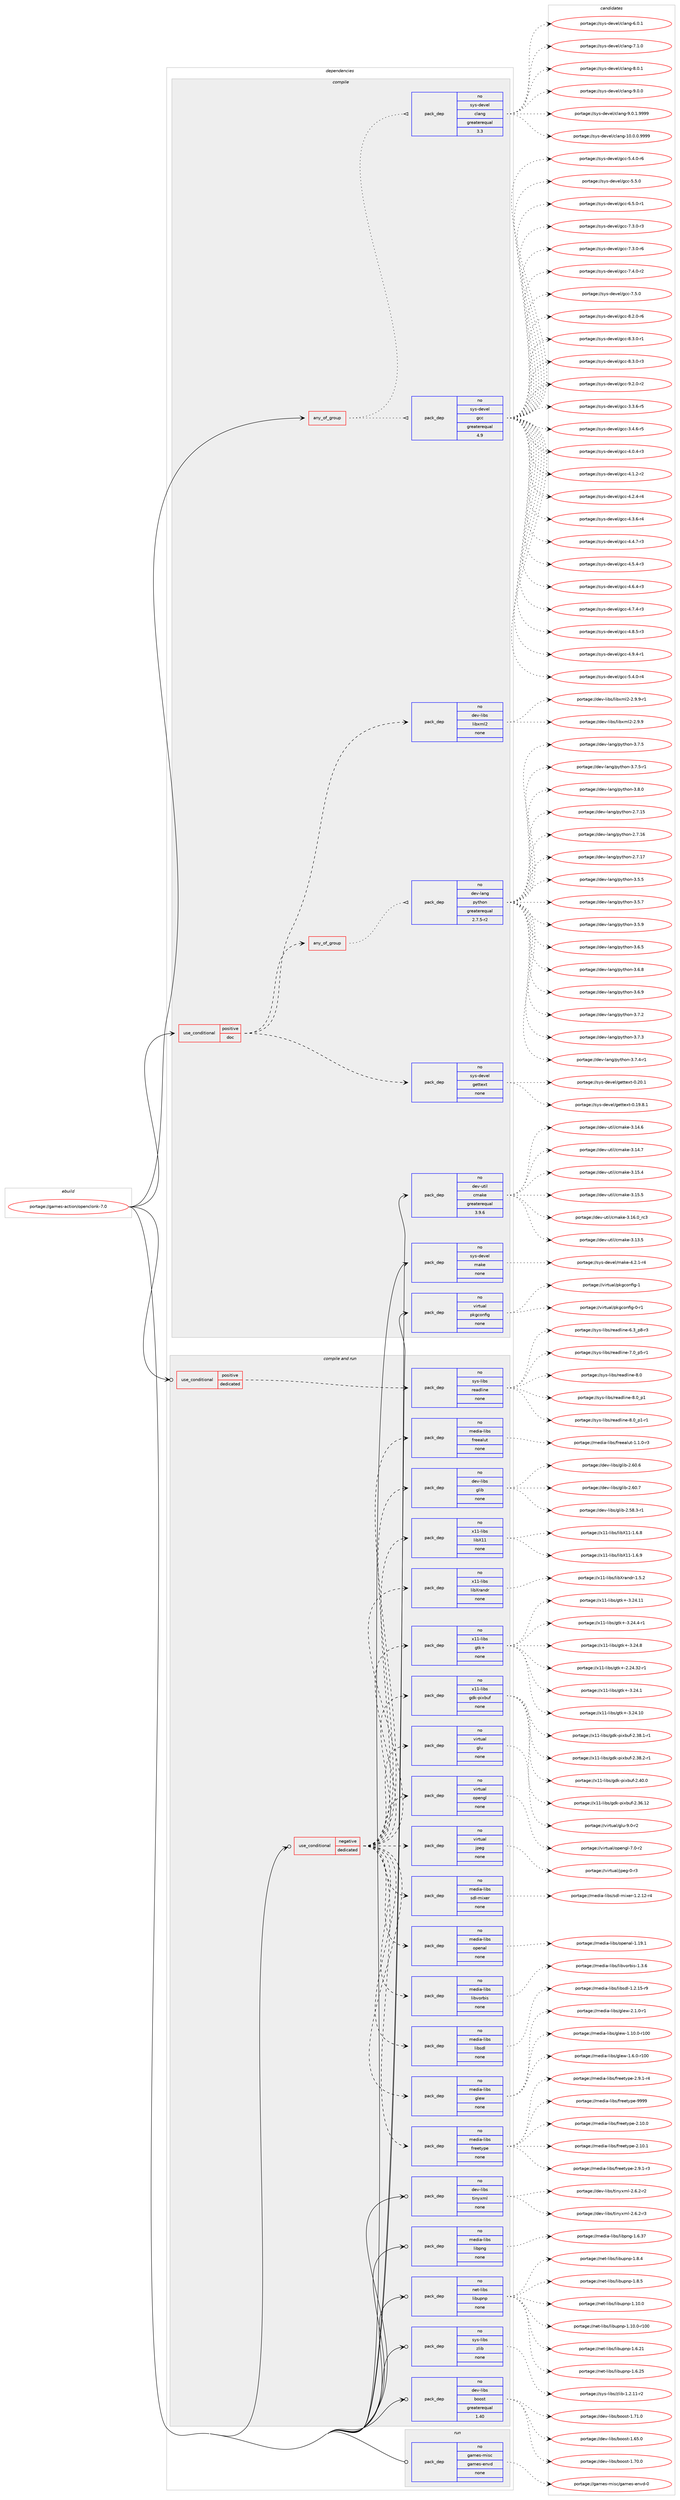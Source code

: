 digraph prolog {

# *************
# Graph options
# *************

newrank=true;
concentrate=true;
compound=true;
graph [rankdir=LR,fontname=Helvetica,fontsize=10,ranksep=1.5];#, ranksep=2.5, nodesep=0.2];
edge  [arrowhead=vee];
node  [fontname=Helvetica,fontsize=10];

# **********
# The ebuild
# **********

subgraph cluster_leftcol {
color=gray;
rank=same;
label=<<i>ebuild</i>>;
id [label="portage://games-action/openclonk-7.0", color=red, width=4, href="../games-action/openclonk-7.0.svg"];
}

# ****************
# The dependencies
# ****************

subgraph cluster_midcol {
color=gray;
label=<<i>dependencies</i>>;
subgraph cluster_compile {
fillcolor="#eeeeee";
style=filled;
label=<<i>compile</i>>;
subgraph any3688 {
dependency269141 [label=<<TABLE BORDER="0" CELLBORDER="1" CELLSPACING="0" CELLPADDING="4"><TR><TD CELLPADDING="10">any_of_group</TD></TR></TABLE>>, shape=none, color=red];subgraph pack192737 {
dependency269142 [label=<<TABLE BORDER="0" CELLBORDER="1" CELLSPACING="0" CELLPADDING="4" WIDTH="220"><TR><TD ROWSPAN="6" CELLPADDING="30">pack_dep</TD></TR><TR><TD WIDTH="110">no</TD></TR><TR><TD>sys-devel</TD></TR><TR><TD>gcc</TD></TR><TR><TD>greaterequal</TD></TR><TR><TD>4.9</TD></TR></TABLE>>, shape=none, color=blue];
}
dependency269141:e -> dependency269142:w [weight=20,style="dotted",arrowhead="oinv"];
subgraph pack192738 {
dependency269143 [label=<<TABLE BORDER="0" CELLBORDER="1" CELLSPACING="0" CELLPADDING="4" WIDTH="220"><TR><TD ROWSPAN="6" CELLPADDING="30">pack_dep</TD></TR><TR><TD WIDTH="110">no</TD></TR><TR><TD>sys-devel</TD></TR><TR><TD>clang</TD></TR><TR><TD>greaterequal</TD></TR><TR><TD>3.3</TD></TR></TABLE>>, shape=none, color=blue];
}
dependency269141:e -> dependency269143:w [weight=20,style="dotted",arrowhead="oinv"];
}
id:e -> dependency269141:w [weight=20,style="solid",arrowhead="vee"];
subgraph cond72642 {
dependency269144 [label=<<TABLE BORDER="0" CELLBORDER="1" CELLSPACING="0" CELLPADDING="4"><TR><TD ROWSPAN="3" CELLPADDING="10">use_conditional</TD></TR><TR><TD>positive</TD></TR><TR><TD>doc</TD></TR></TABLE>>, shape=none, color=red];
subgraph any3689 {
dependency269145 [label=<<TABLE BORDER="0" CELLBORDER="1" CELLSPACING="0" CELLPADDING="4"><TR><TD CELLPADDING="10">any_of_group</TD></TR></TABLE>>, shape=none, color=red];subgraph pack192739 {
dependency269146 [label=<<TABLE BORDER="0" CELLBORDER="1" CELLSPACING="0" CELLPADDING="4" WIDTH="220"><TR><TD ROWSPAN="6" CELLPADDING="30">pack_dep</TD></TR><TR><TD WIDTH="110">no</TD></TR><TR><TD>dev-lang</TD></TR><TR><TD>python</TD></TR><TR><TD>greaterequal</TD></TR><TR><TD>2.7.5-r2</TD></TR></TABLE>>, shape=none, color=blue];
}
dependency269145:e -> dependency269146:w [weight=20,style="dotted",arrowhead="oinv"];
}
dependency269144:e -> dependency269145:w [weight=20,style="dashed",arrowhead="vee"];
subgraph pack192740 {
dependency269147 [label=<<TABLE BORDER="0" CELLBORDER="1" CELLSPACING="0" CELLPADDING="4" WIDTH="220"><TR><TD ROWSPAN="6" CELLPADDING="30">pack_dep</TD></TR><TR><TD WIDTH="110">no</TD></TR><TR><TD>dev-libs</TD></TR><TR><TD>libxml2</TD></TR><TR><TD>none</TD></TR><TR><TD></TD></TR></TABLE>>, shape=none, color=blue];
}
dependency269144:e -> dependency269147:w [weight=20,style="dashed",arrowhead="vee"];
subgraph pack192741 {
dependency269148 [label=<<TABLE BORDER="0" CELLBORDER="1" CELLSPACING="0" CELLPADDING="4" WIDTH="220"><TR><TD ROWSPAN="6" CELLPADDING="30">pack_dep</TD></TR><TR><TD WIDTH="110">no</TD></TR><TR><TD>sys-devel</TD></TR><TR><TD>gettext</TD></TR><TR><TD>none</TD></TR><TR><TD></TD></TR></TABLE>>, shape=none, color=blue];
}
dependency269144:e -> dependency269148:w [weight=20,style="dashed",arrowhead="vee"];
}
id:e -> dependency269144:w [weight=20,style="solid",arrowhead="vee"];
subgraph pack192742 {
dependency269149 [label=<<TABLE BORDER="0" CELLBORDER="1" CELLSPACING="0" CELLPADDING="4" WIDTH="220"><TR><TD ROWSPAN="6" CELLPADDING="30">pack_dep</TD></TR><TR><TD WIDTH="110">no</TD></TR><TR><TD>dev-util</TD></TR><TR><TD>cmake</TD></TR><TR><TD>greaterequal</TD></TR><TR><TD>3.9.6</TD></TR></TABLE>>, shape=none, color=blue];
}
id:e -> dependency269149:w [weight=20,style="solid",arrowhead="vee"];
subgraph pack192743 {
dependency269150 [label=<<TABLE BORDER="0" CELLBORDER="1" CELLSPACING="0" CELLPADDING="4" WIDTH="220"><TR><TD ROWSPAN="6" CELLPADDING="30">pack_dep</TD></TR><TR><TD WIDTH="110">no</TD></TR><TR><TD>sys-devel</TD></TR><TR><TD>make</TD></TR><TR><TD>none</TD></TR><TR><TD></TD></TR></TABLE>>, shape=none, color=blue];
}
id:e -> dependency269150:w [weight=20,style="solid",arrowhead="vee"];
subgraph pack192744 {
dependency269151 [label=<<TABLE BORDER="0" CELLBORDER="1" CELLSPACING="0" CELLPADDING="4" WIDTH="220"><TR><TD ROWSPAN="6" CELLPADDING="30">pack_dep</TD></TR><TR><TD WIDTH="110">no</TD></TR><TR><TD>virtual</TD></TR><TR><TD>pkgconfig</TD></TR><TR><TD>none</TD></TR><TR><TD></TD></TR></TABLE>>, shape=none, color=blue];
}
id:e -> dependency269151:w [weight=20,style="solid",arrowhead="vee"];
}
subgraph cluster_compileandrun {
fillcolor="#eeeeee";
style=filled;
label=<<i>compile and run</i>>;
subgraph cond72643 {
dependency269152 [label=<<TABLE BORDER="0" CELLBORDER="1" CELLSPACING="0" CELLPADDING="4"><TR><TD ROWSPAN="3" CELLPADDING="10">use_conditional</TD></TR><TR><TD>negative</TD></TR><TR><TD>dedicated</TD></TR></TABLE>>, shape=none, color=red];
subgraph pack192745 {
dependency269153 [label=<<TABLE BORDER="0" CELLBORDER="1" CELLSPACING="0" CELLPADDING="4" WIDTH="220"><TR><TD ROWSPAN="6" CELLPADDING="30">pack_dep</TD></TR><TR><TD WIDTH="110">no</TD></TR><TR><TD>dev-libs</TD></TR><TR><TD>glib</TD></TR><TR><TD>none</TD></TR><TR><TD></TD></TR></TABLE>>, shape=none, color=blue];
}
dependency269152:e -> dependency269153:w [weight=20,style="dashed",arrowhead="vee"];
subgraph pack192746 {
dependency269154 [label=<<TABLE BORDER="0" CELLBORDER="1" CELLSPACING="0" CELLPADDING="4" WIDTH="220"><TR><TD ROWSPAN="6" CELLPADDING="30">pack_dep</TD></TR><TR><TD WIDTH="110">no</TD></TR><TR><TD>media-libs</TD></TR><TR><TD>freealut</TD></TR><TR><TD>none</TD></TR><TR><TD></TD></TR></TABLE>>, shape=none, color=blue];
}
dependency269152:e -> dependency269154:w [weight=20,style="dashed",arrowhead="vee"];
subgraph pack192747 {
dependency269155 [label=<<TABLE BORDER="0" CELLBORDER="1" CELLSPACING="0" CELLPADDING="4" WIDTH="220"><TR><TD ROWSPAN="6" CELLPADDING="30">pack_dep</TD></TR><TR><TD WIDTH="110">no</TD></TR><TR><TD>media-libs</TD></TR><TR><TD>freetype</TD></TR><TR><TD>none</TD></TR><TR><TD></TD></TR></TABLE>>, shape=none, color=blue];
}
dependency269152:e -> dependency269155:w [weight=20,style="dashed",arrowhead="vee"];
subgraph pack192748 {
dependency269156 [label=<<TABLE BORDER="0" CELLBORDER="1" CELLSPACING="0" CELLPADDING="4" WIDTH="220"><TR><TD ROWSPAN="6" CELLPADDING="30">pack_dep</TD></TR><TR><TD WIDTH="110">no</TD></TR><TR><TD>media-libs</TD></TR><TR><TD>glew</TD></TR><TR><TD>none</TD></TR><TR><TD></TD></TR></TABLE>>, shape=none, color=blue];
}
dependency269152:e -> dependency269156:w [weight=20,style="dashed",arrowhead="vee"];
subgraph pack192749 {
dependency269157 [label=<<TABLE BORDER="0" CELLBORDER="1" CELLSPACING="0" CELLPADDING="4" WIDTH="220"><TR><TD ROWSPAN="6" CELLPADDING="30">pack_dep</TD></TR><TR><TD WIDTH="110">no</TD></TR><TR><TD>media-libs</TD></TR><TR><TD>libsdl</TD></TR><TR><TD>none</TD></TR><TR><TD></TD></TR></TABLE>>, shape=none, color=blue];
}
dependency269152:e -> dependency269157:w [weight=20,style="dashed",arrowhead="vee"];
subgraph pack192750 {
dependency269158 [label=<<TABLE BORDER="0" CELLBORDER="1" CELLSPACING="0" CELLPADDING="4" WIDTH="220"><TR><TD ROWSPAN="6" CELLPADDING="30">pack_dep</TD></TR><TR><TD WIDTH="110">no</TD></TR><TR><TD>media-libs</TD></TR><TR><TD>libvorbis</TD></TR><TR><TD>none</TD></TR><TR><TD></TD></TR></TABLE>>, shape=none, color=blue];
}
dependency269152:e -> dependency269158:w [weight=20,style="dashed",arrowhead="vee"];
subgraph pack192751 {
dependency269159 [label=<<TABLE BORDER="0" CELLBORDER="1" CELLSPACING="0" CELLPADDING="4" WIDTH="220"><TR><TD ROWSPAN="6" CELLPADDING="30">pack_dep</TD></TR><TR><TD WIDTH="110">no</TD></TR><TR><TD>media-libs</TD></TR><TR><TD>openal</TD></TR><TR><TD>none</TD></TR><TR><TD></TD></TR></TABLE>>, shape=none, color=blue];
}
dependency269152:e -> dependency269159:w [weight=20,style="dashed",arrowhead="vee"];
subgraph pack192752 {
dependency269160 [label=<<TABLE BORDER="0" CELLBORDER="1" CELLSPACING="0" CELLPADDING="4" WIDTH="220"><TR><TD ROWSPAN="6" CELLPADDING="30">pack_dep</TD></TR><TR><TD WIDTH="110">no</TD></TR><TR><TD>media-libs</TD></TR><TR><TD>sdl-mixer</TD></TR><TR><TD>none</TD></TR><TR><TD></TD></TR></TABLE>>, shape=none, color=blue];
}
dependency269152:e -> dependency269160:w [weight=20,style="dashed",arrowhead="vee"];
subgraph pack192753 {
dependency269161 [label=<<TABLE BORDER="0" CELLBORDER="1" CELLSPACING="0" CELLPADDING="4" WIDTH="220"><TR><TD ROWSPAN="6" CELLPADDING="30">pack_dep</TD></TR><TR><TD WIDTH="110">no</TD></TR><TR><TD>virtual</TD></TR><TR><TD>jpeg</TD></TR><TR><TD>none</TD></TR><TR><TD></TD></TR></TABLE>>, shape=none, color=blue];
}
dependency269152:e -> dependency269161:w [weight=20,style="dashed",arrowhead="vee"];
subgraph pack192754 {
dependency269162 [label=<<TABLE BORDER="0" CELLBORDER="1" CELLSPACING="0" CELLPADDING="4" WIDTH="220"><TR><TD ROWSPAN="6" CELLPADDING="30">pack_dep</TD></TR><TR><TD WIDTH="110">no</TD></TR><TR><TD>virtual</TD></TR><TR><TD>opengl</TD></TR><TR><TD>none</TD></TR><TR><TD></TD></TR></TABLE>>, shape=none, color=blue];
}
dependency269152:e -> dependency269162:w [weight=20,style="dashed",arrowhead="vee"];
subgraph pack192755 {
dependency269163 [label=<<TABLE BORDER="0" CELLBORDER="1" CELLSPACING="0" CELLPADDING="4" WIDTH="220"><TR><TD ROWSPAN="6" CELLPADDING="30">pack_dep</TD></TR><TR><TD WIDTH="110">no</TD></TR><TR><TD>virtual</TD></TR><TR><TD>glu</TD></TR><TR><TD>none</TD></TR><TR><TD></TD></TR></TABLE>>, shape=none, color=blue];
}
dependency269152:e -> dependency269163:w [weight=20,style="dashed",arrowhead="vee"];
subgraph pack192756 {
dependency269164 [label=<<TABLE BORDER="0" CELLBORDER="1" CELLSPACING="0" CELLPADDING="4" WIDTH="220"><TR><TD ROWSPAN="6" CELLPADDING="30">pack_dep</TD></TR><TR><TD WIDTH="110">no</TD></TR><TR><TD>x11-libs</TD></TR><TR><TD>gdk-pixbuf</TD></TR><TR><TD>none</TD></TR><TR><TD></TD></TR></TABLE>>, shape=none, color=blue];
}
dependency269152:e -> dependency269164:w [weight=20,style="dashed",arrowhead="vee"];
subgraph pack192757 {
dependency269165 [label=<<TABLE BORDER="0" CELLBORDER="1" CELLSPACING="0" CELLPADDING="4" WIDTH="220"><TR><TD ROWSPAN="6" CELLPADDING="30">pack_dep</TD></TR><TR><TD WIDTH="110">no</TD></TR><TR><TD>x11-libs</TD></TR><TR><TD>gtk+</TD></TR><TR><TD>none</TD></TR><TR><TD></TD></TR></TABLE>>, shape=none, color=blue];
}
dependency269152:e -> dependency269165:w [weight=20,style="dashed",arrowhead="vee"];
subgraph pack192758 {
dependency269166 [label=<<TABLE BORDER="0" CELLBORDER="1" CELLSPACING="0" CELLPADDING="4" WIDTH="220"><TR><TD ROWSPAN="6" CELLPADDING="30">pack_dep</TD></TR><TR><TD WIDTH="110">no</TD></TR><TR><TD>x11-libs</TD></TR><TR><TD>libXrandr</TD></TR><TR><TD>none</TD></TR><TR><TD></TD></TR></TABLE>>, shape=none, color=blue];
}
dependency269152:e -> dependency269166:w [weight=20,style="dashed",arrowhead="vee"];
subgraph pack192759 {
dependency269167 [label=<<TABLE BORDER="0" CELLBORDER="1" CELLSPACING="0" CELLPADDING="4" WIDTH="220"><TR><TD ROWSPAN="6" CELLPADDING="30">pack_dep</TD></TR><TR><TD WIDTH="110">no</TD></TR><TR><TD>x11-libs</TD></TR><TR><TD>libX11</TD></TR><TR><TD>none</TD></TR><TR><TD></TD></TR></TABLE>>, shape=none, color=blue];
}
dependency269152:e -> dependency269167:w [weight=20,style="dashed",arrowhead="vee"];
}
id:e -> dependency269152:w [weight=20,style="solid",arrowhead="odotvee"];
subgraph cond72644 {
dependency269168 [label=<<TABLE BORDER="0" CELLBORDER="1" CELLSPACING="0" CELLPADDING="4"><TR><TD ROWSPAN="3" CELLPADDING="10">use_conditional</TD></TR><TR><TD>positive</TD></TR><TR><TD>dedicated</TD></TR></TABLE>>, shape=none, color=red];
subgraph pack192760 {
dependency269169 [label=<<TABLE BORDER="0" CELLBORDER="1" CELLSPACING="0" CELLPADDING="4" WIDTH="220"><TR><TD ROWSPAN="6" CELLPADDING="30">pack_dep</TD></TR><TR><TD WIDTH="110">no</TD></TR><TR><TD>sys-libs</TD></TR><TR><TD>readline</TD></TR><TR><TD>none</TD></TR><TR><TD></TD></TR></TABLE>>, shape=none, color=blue];
}
dependency269168:e -> dependency269169:w [weight=20,style="dashed",arrowhead="vee"];
}
id:e -> dependency269168:w [weight=20,style="solid",arrowhead="odotvee"];
subgraph pack192761 {
dependency269170 [label=<<TABLE BORDER="0" CELLBORDER="1" CELLSPACING="0" CELLPADDING="4" WIDTH="220"><TR><TD ROWSPAN="6" CELLPADDING="30">pack_dep</TD></TR><TR><TD WIDTH="110">no</TD></TR><TR><TD>dev-libs</TD></TR><TR><TD>boost</TD></TR><TR><TD>greaterequal</TD></TR><TR><TD>1.40</TD></TR></TABLE>>, shape=none, color=blue];
}
id:e -> dependency269170:w [weight=20,style="solid",arrowhead="odotvee"];
subgraph pack192762 {
dependency269171 [label=<<TABLE BORDER="0" CELLBORDER="1" CELLSPACING="0" CELLPADDING="4" WIDTH="220"><TR><TD ROWSPAN="6" CELLPADDING="30">pack_dep</TD></TR><TR><TD WIDTH="110">no</TD></TR><TR><TD>dev-libs</TD></TR><TR><TD>tinyxml</TD></TR><TR><TD>none</TD></TR><TR><TD></TD></TR></TABLE>>, shape=none, color=blue];
}
id:e -> dependency269171:w [weight=20,style="solid",arrowhead="odotvee"];
subgraph pack192763 {
dependency269172 [label=<<TABLE BORDER="0" CELLBORDER="1" CELLSPACING="0" CELLPADDING="4" WIDTH="220"><TR><TD ROWSPAN="6" CELLPADDING="30">pack_dep</TD></TR><TR><TD WIDTH="110">no</TD></TR><TR><TD>media-libs</TD></TR><TR><TD>libpng</TD></TR><TR><TD>none</TD></TR><TR><TD></TD></TR></TABLE>>, shape=none, color=blue];
}
id:e -> dependency269172:w [weight=20,style="solid",arrowhead="odotvee"];
subgraph pack192764 {
dependency269173 [label=<<TABLE BORDER="0" CELLBORDER="1" CELLSPACING="0" CELLPADDING="4" WIDTH="220"><TR><TD ROWSPAN="6" CELLPADDING="30">pack_dep</TD></TR><TR><TD WIDTH="110">no</TD></TR><TR><TD>net-libs</TD></TR><TR><TD>libupnp</TD></TR><TR><TD>none</TD></TR><TR><TD></TD></TR></TABLE>>, shape=none, color=blue];
}
id:e -> dependency269173:w [weight=20,style="solid",arrowhead="odotvee"];
subgraph pack192765 {
dependency269174 [label=<<TABLE BORDER="0" CELLBORDER="1" CELLSPACING="0" CELLPADDING="4" WIDTH="220"><TR><TD ROWSPAN="6" CELLPADDING="30">pack_dep</TD></TR><TR><TD WIDTH="110">no</TD></TR><TR><TD>sys-libs</TD></TR><TR><TD>zlib</TD></TR><TR><TD>none</TD></TR><TR><TD></TD></TR></TABLE>>, shape=none, color=blue];
}
id:e -> dependency269174:w [weight=20,style="solid",arrowhead="odotvee"];
}
subgraph cluster_run {
fillcolor="#eeeeee";
style=filled;
label=<<i>run</i>>;
subgraph pack192766 {
dependency269175 [label=<<TABLE BORDER="0" CELLBORDER="1" CELLSPACING="0" CELLPADDING="4" WIDTH="220"><TR><TD ROWSPAN="6" CELLPADDING="30">pack_dep</TD></TR><TR><TD WIDTH="110">no</TD></TR><TR><TD>games-misc</TD></TR><TR><TD>games-envd</TD></TR><TR><TD>none</TD></TR><TR><TD></TD></TR></TABLE>>, shape=none, color=blue];
}
id:e -> dependency269175:w [weight=20,style="solid",arrowhead="odot"];
}
}

# **************
# The candidates
# **************

subgraph cluster_choices {
rank=same;
color=gray;
label=<<i>candidates</i>>;

subgraph choice192737 {
color=black;
nodesep=1;
choiceportage115121115451001011181011084710399994551465146544511453 [label="portage://sys-devel/gcc-3.3.6-r5", color=red, width=4,href="../sys-devel/gcc-3.3.6-r5.svg"];
choiceportage115121115451001011181011084710399994551465246544511453 [label="portage://sys-devel/gcc-3.4.6-r5", color=red, width=4,href="../sys-devel/gcc-3.4.6-r5.svg"];
choiceportage115121115451001011181011084710399994552464846524511451 [label="portage://sys-devel/gcc-4.0.4-r3", color=red, width=4,href="../sys-devel/gcc-4.0.4-r3.svg"];
choiceportage115121115451001011181011084710399994552464946504511450 [label="portage://sys-devel/gcc-4.1.2-r2", color=red, width=4,href="../sys-devel/gcc-4.1.2-r2.svg"];
choiceportage115121115451001011181011084710399994552465046524511452 [label="portage://sys-devel/gcc-4.2.4-r4", color=red, width=4,href="../sys-devel/gcc-4.2.4-r4.svg"];
choiceportage115121115451001011181011084710399994552465146544511452 [label="portage://sys-devel/gcc-4.3.6-r4", color=red, width=4,href="../sys-devel/gcc-4.3.6-r4.svg"];
choiceportage115121115451001011181011084710399994552465246554511451 [label="portage://sys-devel/gcc-4.4.7-r3", color=red, width=4,href="../sys-devel/gcc-4.4.7-r3.svg"];
choiceportage115121115451001011181011084710399994552465346524511451 [label="portage://sys-devel/gcc-4.5.4-r3", color=red, width=4,href="../sys-devel/gcc-4.5.4-r3.svg"];
choiceportage115121115451001011181011084710399994552465446524511451 [label="portage://sys-devel/gcc-4.6.4-r3", color=red, width=4,href="../sys-devel/gcc-4.6.4-r3.svg"];
choiceportage115121115451001011181011084710399994552465546524511451 [label="portage://sys-devel/gcc-4.7.4-r3", color=red, width=4,href="../sys-devel/gcc-4.7.4-r3.svg"];
choiceportage115121115451001011181011084710399994552465646534511451 [label="portage://sys-devel/gcc-4.8.5-r3", color=red, width=4,href="../sys-devel/gcc-4.8.5-r3.svg"];
choiceportage115121115451001011181011084710399994552465746524511449 [label="portage://sys-devel/gcc-4.9.4-r1", color=red, width=4,href="../sys-devel/gcc-4.9.4-r1.svg"];
choiceportage115121115451001011181011084710399994553465246484511452 [label="portage://sys-devel/gcc-5.4.0-r4", color=red, width=4,href="../sys-devel/gcc-5.4.0-r4.svg"];
choiceportage115121115451001011181011084710399994553465246484511454 [label="portage://sys-devel/gcc-5.4.0-r6", color=red, width=4,href="../sys-devel/gcc-5.4.0-r6.svg"];
choiceportage11512111545100101118101108471039999455346534648 [label="portage://sys-devel/gcc-5.5.0", color=red, width=4,href="../sys-devel/gcc-5.5.0.svg"];
choiceportage115121115451001011181011084710399994554465346484511449 [label="portage://sys-devel/gcc-6.5.0-r1", color=red, width=4,href="../sys-devel/gcc-6.5.0-r1.svg"];
choiceportage115121115451001011181011084710399994555465146484511451 [label="portage://sys-devel/gcc-7.3.0-r3", color=red, width=4,href="../sys-devel/gcc-7.3.0-r3.svg"];
choiceportage115121115451001011181011084710399994555465146484511454 [label="portage://sys-devel/gcc-7.3.0-r6", color=red, width=4,href="../sys-devel/gcc-7.3.0-r6.svg"];
choiceportage115121115451001011181011084710399994555465246484511450 [label="portage://sys-devel/gcc-7.4.0-r2", color=red, width=4,href="../sys-devel/gcc-7.4.0-r2.svg"];
choiceportage11512111545100101118101108471039999455546534648 [label="portage://sys-devel/gcc-7.5.0", color=red, width=4,href="../sys-devel/gcc-7.5.0.svg"];
choiceportage115121115451001011181011084710399994556465046484511454 [label="portage://sys-devel/gcc-8.2.0-r6", color=red, width=4,href="../sys-devel/gcc-8.2.0-r6.svg"];
choiceportage115121115451001011181011084710399994556465146484511449 [label="portage://sys-devel/gcc-8.3.0-r1", color=red, width=4,href="../sys-devel/gcc-8.3.0-r1.svg"];
choiceportage115121115451001011181011084710399994556465146484511451 [label="portage://sys-devel/gcc-8.3.0-r3", color=red, width=4,href="../sys-devel/gcc-8.3.0-r3.svg"];
choiceportage115121115451001011181011084710399994557465046484511450 [label="portage://sys-devel/gcc-9.2.0-r2", color=red, width=4,href="../sys-devel/gcc-9.2.0-r2.svg"];
dependency269142:e -> choiceportage115121115451001011181011084710399994551465146544511453:w [style=dotted,weight="100"];
dependency269142:e -> choiceportage115121115451001011181011084710399994551465246544511453:w [style=dotted,weight="100"];
dependency269142:e -> choiceportage115121115451001011181011084710399994552464846524511451:w [style=dotted,weight="100"];
dependency269142:e -> choiceportage115121115451001011181011084710399994552464946504511450:w [style=dotted,weight="100"];
dependency269142:e -> choiceportage115121115451001011181011084710399994552465046524511452:w [style=dotted,weight="100"];
dependency269142:e -> choiceportage115121115451001011181011084710399994552465146544511452:w [style=dotted,weight="100"];
dependency269142:e -> choiceportage115121115451001011181011084710399994552465246554511451:w [style=dotted,weight="100"];
dependency269142:e -> choiceportage115121115451001011181011084710399994552465346524511451:w [style=dotted,weight="100"];
dependency269142:e -> choiceportage115121115451001011181011084710399994552465446524511451:w [style=dotted,weight="100"];
dependency269142:e -> choiceportage115121115451001011181011084710399994552465546524511451:w [style=dotted,weight="100"];
dependency269142:e -> choiceportage115121115451001011181011084710399994552465646534511451:w [style=dotted,weight="100"];
dependency269142:e -> choiceportage115121115451001011181011084710399994552465746524511449:w [style=dotted,weight="100"];
dependency269142:e -> choiceportage115121115451001011181011084710399994553465246484511452:w [style=dotted,weight="100"];
dependency269142:e -> choiceportage115121115451001011181011084710399994553465246484511454:w [style=dotted,weight="100"];
dependency269142:e -> choiceportage11512111545100101118101108471039999455346534648:w [style=dotted,weight="100"];
dependency269142:e -> choiceportage115121115451001011181011084710399994554465346484511449:w [style=dotted,weight="100"];
dependency269142:e -> choiceportage115121115451001011181011084710399994555465146484511451:w [style=dotted,weight="100"];
dependency269142:e -> choiceportage115121115451001011181011084710399994555465146484511454:w [style=dotted,weight="100"];
dependency269142:e -> choiceportage115121115451001011181011084710399994555465246484511450:w [style=dotted,weight="100"];
dependency269142:e -> choiceportage11512111545100101118101108471039999455546534648:w [style=dotted,weight="100"];
dependency269142:e -> choiceportage115121115451001011181011084710399994556465046484511454:w [style=dotted,weight="100"];
dependency269142:e -> choiceportage115121115451001011181011084710399994556465146484511449:w [style=dotted,weight="100"];
dependency269142:e -> choiceportage115121115451001011181011084710399994556465146484511451:w [style=dotted,weight="100"];
dependency269142:e -> choiceportage115121115451001011181011084710399994557465046484511450:w [style=dotted,weight="100"];
}
subgraph choice192738 {
color=black;
nodesep=1;
choiceportage11512111545100101118101108479910897110103454948464846484657575757 [label="portage://sys-devel/clang-10.0.0.9999", color=red, width=4,href="../sys-devel/clang-10.0.0.9999.svg"];
choiceportage11512111545100101118101108479910897110103455446484649 [label="portage://sys-devel/clang-6.0.1", color=red, width=4,href="../sys-devel/clang-6.0.1.svg"];
choiceportage11512111545100101118101108479910897110103455546494648 [label="portage://sys-devel/clang-7.1.0", color=red, width=4,href="../sys-devel/clang-7.1.0.svg"];
choiceportage11512111545100101118101108479910897110103455646484649 [label="portage://sys-devel/clang-8.0.1", color=red, width=4,href="../sys-devel/clang-8.0.1.svg"];
choiceportage11512111545100101118101108479910897110103455746484648 [label="portage://sys-devel/clang-9.0.0", color=red, width=4,href="../sys-devel/clang-9.0.0.svg"];
choiceportage115121115451001011181011084799108971101034557464846494657575757 [label="portage://sys-devel/clang-9.0.1.9999", color=red, width=4,href="../sys-devel/clang-9.0.1.9999.svg"];
dependency269143:e -> choiceportage11512111545100101118101108479910897110103454948464846484657575757:w [style=dotted,weight="100"];
dependency269143:e -> choiceportage11512111545100101118101108479910897110103455446484649:w [style=dotted,weight="100"];
dependency269143:e -> choiceportage11512111545100101118101108479910897110103455546494648:w [style=dotted,weight="100"];
dependency269143:e -> choiceportage11512111545100101118101108479910897110103455646484649:w [style=dotted,weight="100"];
dependency269143:e -> choiceportage11512111545100101118101108479910897110103455746484648:w [style=dotted,weight="100"];
dependency269143:e -> choiceportage115121115451001011181011084799108971101034557464846494657575757:w [style=dotted,weight="100"];
}
subgraph choice192739 {
color=black;
nodesep=1;
choiceportage10010111845108971101034711212111610411111045504655464953 [label="portage://dev-lang/python-2.7.15", color=red, width=4,href="../dev-lang/python-2.7.15.svg"];
choiceportage10010111845108971101034711212111610411111045504655464954 [label="portage://dev-lang/python-2.7.16", color=red, width=4,href="../dev-lang/python-2.7.16.svg"];
choiceportage10010111845108971101034711212111610411111045504655464955 [label="portage://dev-lang/python-2.7.17", color=red, width=4,href="../dev-lang/python-2.7.17.svg"];
choiceportage100101118451089711010347112121116104111110455146534653 [label="portage://dev-lang/python-3.5.5", color=red, width=4,href="../dev-lang/python-3.5.5.svg"];
choiceportage100101118451089711010347112121116104111110455146534655 [label="portage://dev-lang/python-3.5.7", color=red, width=4,href="../dev-lang/python-3.5.7.svg"];
choiceportage100101118451089711010347112121116104111110455146534657 [label="portage://dev-lang/python-3.5.9", color=red, width=4,href="../dev-lang/python-3.5.9.svg"];
choiceportage100101118451089711010347112121116104111110455146544653 [label="portage://dev-lang/python-3.6.5", color=red, width=4,href="../dev-lang/python-3.6.5.svg"];
choiceportage100101118451089711010347112121116104111110455146544656 [label="portage://dev-lang/python-3.6.8", color=red, width=4,href="../dev-lang/python-3.6.8.svg"];
choiceportage100101118451089711010347112121116104111110455146544657 [label="portage://dev-lang/python-3.6.9", color=red, width=4,href="../dev-lang/python-3.6.9.svg"];
choiceportage100101118451089711010347112121116104111110455146554650 [label="portage://dev-lang/python-3.7.2", color=red, width=4,href="../dev-lang/python-3.7.2.svg"];
choiceportage100101118451089711010347112121116104111110455146554651 [label="portage://dev-lang/python-3.7.3", color=red, width=4,href="../dev-lang/python-3.7.3.svg"];
choiceportage1001011184510897110103471121211161041111104551465546524511449 [label="portage://dev-lang/python-3.7.4-r1", color=red, width=4,href="../dev-lang/python-3.7.4-r1.svg"];
choiceportage100101118451089711010347112121116104111110455146554653 [label="portage://dev-lang/python-3.7.5", color=red, width=4,href="../dev-lang/python-3.7.5.svg"];
choiceportage1001011184510897110103471121211161041111104551465546534511449 [label="portage://dev-lang/python-3.7.5-r1", color=red, width=4,href="../dev-lang/python-3.7.5-r1.svg"];
choiceportage100101118451089711010347112121116104111110455146564648 [label="portage://dev-lang/python-3.8.0", color=red, width=4,href="../dev-lang/python-3.8.0.svg"];
dependency269146:e -> choiceportage10010111845108971101034711212111610411111045504655464953:w [style=dotted,weight="100"];
dependency269146:e -> choiceportage10010111845108971101034711212111610411111045504655464954:w [style=dotted,weight="100"];
dependency269146:e -> choiceportage10010111845108971101034711212111610411111045504655464955:w [style=dotted,weight="100"];
dependency269146:e -> choiceportage100101118451089711010347112121116104111110455146534653:w [style=dotted,weight="100"];
dependency269146:e -> choiceportage100101118451089711010347112121116104111110455146534655:w [style=dotted,weight="100"];
dependency269146:e -> choiceportage100101118451089711010347112121116104111110455146534657:w [style=dotted,weight="100"];
dependency269146:e -> choiceportage100101118451089711010347112121116104111110455146544653:w [style=dotted,weight="100"];
dependency269146:e -> choiceportage100101118451089711010347112121116104111110455146544656:w [style=dotted,weight="100"];
dependency269146:e -> choiceportage100101118451089711010347112121116104111110455146544657:w [style=dotted,weight="100"];
dependency269146:e -> choiceportage100101118451089711010347112121116104111110455146554650:w [style=dotted,weight="100"];
dependency269146:e -> choiceportage100101118451089711010347112121116104111110455146554651:w [style=dotted,weight="100"];
dependency269146:e -> choiceportage1001011184510897110103471121211161041111104551465546524511449:w [style=dotted,weight="100"];
dependency269146:e -> choiceportage100101118451089711010347112121116104111110455146554653:w [style=dotted,weight="100"];
dependency269146:e -> choiceportage1001011184510897110103471121211161041111104551465546534511449:w [style=dotted,weight="100"];
dependency269146:e -> choiceportage100101118451089711010347112121116104111110455146564648:w [style=dotted,weight="100"];
}
subgraph choice192740 {
color=black;
nodesep=1;
choiceportage1001011184510810598115471081059812010910850455046574657 [label="portage://dev-libs/libxml2-2.9.9", color=red, width=4,href="../dev-libs/libxml2-2.9.9.svg"];
choiceportage10010111845108105981154710810598120109108504550465746574511449 [label="portage://dev-libs/libxml2-2.9.9-r1", color=red, width=4,href="../dev-libs/libxml2-2.9.9-r1.svg"];
dependency269147:e -> choiceportage1001011184510810598115471081059812010910850455046574657:w [style=dotted,weight="100"];
dependency269147:e -> choiceportage10010111845108105981154710810598120109108504550465746574511449:w [style=dotted,weight="100"];
}
subgraph choice192741 {
color=black;
nodesep=1;
choiceportage1151211154510010111810110847103101116116101120116454846495746564649 [label="portage://sys-devel/gettext-0.19.8.1", color=red, width=4,href="../sys-devel/gettext-0.19.8.1.svg"];
choiceportage115121115451001011181011084710310111611610112011645484650484649 [label="portage://sys-devel/gettext-0.20.1", color=red, width=4,href="../sys-devel/gettext-0.20.1.svg"];
dependency269148:e -> choiceportage1151211154510010111810110847103101116116101120116454846495746564649:w [style=dotted,weight="100"];
dependency269148:e -> choiceportage115121115451001011181011084710310111611610112011645484650484649:w [style=dotted,weight="100"];
}
subgraph choice192742 {
color=black;
nodesep=1;
choiceportage1001011184511711610510847991099710710145514649514653 [label="portage://dev-util/cmake-3.13.5", color=red, width=4,href="../dev-util/cmake-3.13.5.svg"];
choiceportage1001011184511711610510847991099710710145514649524654 [label="portage://dev-util/cmake-3.14.6", color=red, width=4,href="../dev-util/cmake-3.14.6.svg"];
choiceportage1001011184511711610510847991099710710145514649524655 [label="portage://dev-util/cmake-3.14.7", color=red, width=4,href="../dev-util/cmake-3.14.7.svg"];
choiceportage1001011184511711610510847991099710710145514649534652 [label="portage://dev-util/cmake-3.15.4", color=red, width=4,href="../dev-util/cmake-3.15.4.svg"];
choiceportage1001011184511711610510847991099710710145514649534653 [label="portage://dev-util/cmake-3.15.5", color=red, width=4,href="../dev-util/cmake-3.15.5.svg"];
choiceportage1001011184511711610510847991099710710145514649544648951149951 [label="portage://dev-util/cmake-3.16.0_rc3", color=red, width=4,href="../dev-util/cmake-3.16.0_rc3.svg"];
dependency269149:e -> choiceportage1001011184511711610510847991099710710145514649514653:w [style=dotted,weight="100"];
dependency269149:e -> choiceportage1001011184511711610510847991099710710145514649524654:w [style=dotted,weight="100"];
dependency269149:e -> choiceportage1001011184511711610510847991099710710145514649524655:w [style=dotted,weight="100"];
dependency269149:e -> choiceportage1001011184511711610510847991099710710145514649534652:w [style=dotted,weight="100"];
dependency269149:e -> choiceportage1001011184511711610510847991099710710145514649534653:w [style=dotted,weight="100"];
dependency269149:e -> choiceportage1001011184511711610510847991099710710145514649544648951149951:w [style=dotted,weight="100"];
}
subgraph choice192743 {
color=black;
nodesep=1;
choiceportage1151211154510010111810110847109971071014552465046494511452 [label="portage://sys-devel/make-4.2.1-r4", color=red, width=4,href="../sys-devel/make-4.2.1-r4.svg"];
dependency269150:e -> choiceportage1151211154510010111810110847109971071014552465046494511452:w [style=dotted,weight="100"];
}
subgraph choice192744 {
color=black;
nodesep=1;
choiceportage11810511411611797108471121071039911111010210510345484511449 [label="portage://virtual/pkgconfig-0-r1", color=red, width=4,href="../virtual/pkgconfig-0-r1.svg"];
choiceportage1181051141161179710847112107103991111101021051034549 [label="portage://virtual/pkgconfig-1", color=red, width=4,href="../virtual/pkgconfig-1.svg"];
dependency269151:e -> choiceportage11810511411611797108471121071039911111010210510345484511449:w [style=dotted,weight="100"];
dependency269151:e -> choiceportage1181051141161179710847112107103991111101021051034549:w [style=dotted,weight="100"];
}
subgraph choice192745 {
color=black;
nodesep=1;
choiceportage10010111845108105981154710310810598455046535646514511449 [label="portage://dev-libs/glib-2.58.3-r1", color=red, width=4,href="../dev-libs/glib-2.58.3-r1.svg"];
choiceportage1001011184510810598115471031081059845504654484654 [label="portage://dev-libs/glib-2.60.6", color=red, width=4,href="../dev-libs/glib-2.60.6.svg"];
choiceportage1001011184510810598115471031081059845504654484655 [label="portage://dev-libs/glib-2.60.7", color=red, width=4,href="../dev-libs/glib-2.60.7.svg"];
dependency269153:e -> choiceportage10010111845108105981154710310810598455046535646514511449:w [style=dotted,weight="100"];
dependency269153:e -> choiceportage1001011184510810598115471031081059845504654484654:w [style=dotted,weight="100"];
dependency269153:e -> choiceportage1001011184510810598115471031081059845504654484655:w [style=dotted,weight="100"];
}
subgraph choice192746 {
color=black;
nodesep=1;
choiceportage10910110010597451081059811547102114101101971081171164549464946484511451 [label="portage://media-libs/freealut-1.1.0-r3", color=red, width=4,href="../media-libs/freealut-1.1.0-r3.svg"];
dependency269154:e -> choiceportage10910110010597451081059811547102114101101971081171164549464946484511451:w [style=dotted,weight="100"];
}
subgraph choice192747 {
color=black;
nodesep=1;
choiceportage1091011001059745108105981154710211410110111612111210145504649484648 [label="portage://media-libs/freetype-2.10.0", color=red, width=4,href="../media-libs/freetype-2.10.0.svg"];
choiceportage1091011001059745108105981154710211410110111612111210145504649484649 [label="portage://media-libs/freetype-2.10.1", color=red, width=4,href="../media-libs/freetype-2.10.1.svg"];
choiceportage109101100105974510810598115471021141011011161211121014550465746494511451 [label="portage://media-libs/freetype-2.9.1-r3", color=red, width=4,href="../media-libs/freetype-2.9.1-r3.svg"];
choiceportage109101100105974510810598115471021141011011161211121014550465746494511452 [label="portage://media-libs/freetype-2.9.1-r4", color=red, width=4,href="../media-libs/freetype-2.9.1-r4.svg"];
choiceportage109101100105974510810598115471021141011011161211121014557575757 [label="portage://media-libs/freetype-9999", color=red, width=4,href="../media-libs/freetype-9999.svg"];
dependency269155:e -> choiceportage1091011001059745108105981154710211410110111612111210145504649484648:w [style=dotted,weight="100"];
dependency269155:e -> choiceportage1091011001059745108105981154710211410110111612111210145504649484649:w [style=dotted,weight="100"];
dependency269155:e -> choiceportage109101100105974510810598115471021141011011161211121014550465746494511451:w [style=dotted,weight="100"];
dependency269155:e -> choiceportage109101100105974510810598115471021141011011161211121014550465746494511452:w [style=dotted,weight="100"];
dependency269155:e -> choiceportage109101100105974510810598115471021141011011161211121014557575757:w [style=dotted,weight="100"];
}
subgraph choice192748 {
color=black;
nodesep=1;
choiceportage109101100105974510810598115471031081011194549464948464845114494848 [label="portage://media-libs/glew-1.10.0-r100", color=red, width=4,href="../media-libs/glew-1.10.0-r100.svg"];
choiceportage1091011001059745108105981154710310810111945494654464845114494848 [label="portage://media-libs/glew-1.6.0-r100", color=red, width=4,href="../media-libs/glew-1.6.0-r100.svg"];
choiceportage109101100105974510810598115471031081011194550464946484511449 [label="portage://media-libs/glew-2.1.0-r1", color=red, width=4,href="../media-libs/glew-2.1.0-r1.svg"];
dependency269156:e -> choiceportage109101100105974510810598115471031081011194549464948464845114494848:w [style=dotted,weight="100"];
dependency269156:e -> choiceportage1091011001059745108105981154710310810111945494654464845114494848:w [style=dotted,weight="100"];
dependency269156:e -> choiceportage109101100105974510810598115471031081011194550464946484511449:w [style=dotted,weight="100"];
}
subgraph choice192749 {
color=black;
nodesep=1;
choiceportage1091011001059745108105981154710810598115100108454946504649534511457 [label="portage://media-libs/libsdl-1.2.15-r9", color=red, width=4,href="../media-libs/libsdl-1.2.15-r9.svg"];
dependency269157:e -> choiceportage1091011001059745108105981154710810598115100108454946504649534511457:w [style=dotted,weight="100"];
}
subgraph choice192750 {
color=black;
nodesep=1;
choiceportage109101100105974510810598115471081059811811111498105115454946514654 [label="portage://media-libs/libvorbis-1.3.6", color=red, width=4,href="../media-libs/libvorbis-1.3.6.svg"];
dependency269158:e -> choiceportage109101100105974510810598115471081059811811111498105115454946514654:w [style=dotted,weight="100"];
}
subgraph choice192751 {
color=black;
nodesep=1;
choiceportage109101100105974510810598115471111121011109710845494649574649 [label="portage://media-libs/openal-1.19.1", color=red, width=4,href="../media-libs/openal-1.19.1.svg"];
dependency269159:e -> choiceportage109101100105974510810598115471111121011109710845494649574649:w [style=dotted,weight="100"];
}
subgraph choice192752 {
color=black;
nodesep=1;
choiceportage1091011001059745108105981154711510010845109105120101114454946504649504511452 [label="portage://media-libs/sdl-mixer-1.2.12-r4", color=red, width=4,href="../media-libs/sdl-mixer-1.2.12-r4.svg"];
dependency269160:e -> choiceportage1091011001059745108105981154711510010845109105120101114454946504649504511452:w [style=dotted,weight="100"];
}
subgraph choice192753 {
color=black;
nodesep=1;
choiceportage118105114116117971084710611210110345484511451 [label="portage://virtual/jpeg-0-r3", color=red, width=4,href="../virtual/jpeg-0-r3.svg"];
dependency269161:e -> choiceportage118105114116117971084710611210110345484511451:w [style=dotted,weight="100"];
}
subgraph choice192754 {
color=black;
nodesep=1;
choiceportage1181051141161179710847111112101110103108455546484511450 [label="portage://virtual/opengl-7.0-r2", color=red, width=4,href="../virtual/opengl-7.0-r2.svg"];
dependency269162:e -> choiceportage1181051141161179710847111112101110103108455546484511450:w [style=dotted,weight="100"];
}
subgraph choice192755 {
color=black;
nodesep=1;
choiceportage1181051141161179710847103108117455746484511450 [label="portage://virtual/glu-9.0-r2", color=red, width=4,href="../virtual/glu-9.0-r2.svg"];
dependency269163:e -> choiceportage1181051141161179710847103108117455746484511450:w [style=dotted,weight="100"];
}
subgraph choice192756 {
color=black;
nodesep=1;
choiceportage120494945108105981154710310010745112105120981171024550465154464950 [label="portage://x11-libs/gdk-pixbuf-2.36.12", color=red, width=4,href="../x11-libs/gdk-pixbuf-2.36.12.svg"];
choiceportage12049494510810598115471031001074511210512098117102455046515646494511449 [label="portage://x11-libs/gdk-pixbuf-2.38.1-r1", color=red, width=4,href="../x11-libs/gdk-pixbuf-2.38.1-r1.svg"];
choiceportage12049494510810598115471031001074511210512098117102455046515646504511449 [label="portage://x11-libs/gdk-pixbuf-2.38.2-r1", color=red, width=4,href="../x11-libs/gdk-pixbuf-2.38.2-r1.svg"];
choiceportage1204949451081059811547103100107451121051209811710245504652484648 [label="portage://x11-libs/gdk-pixbuf-2.40.0", color=red, width=4,href="../x11-libs/gdk-pixbuf-2.40.0.svg"];
dependency269164:e -> choiceportage120494945108105981154710310010745112105120981171024550465154464950:w [style=dotted,weight="100"];
dependency269164:e -> choiceportage12049494510810598115471031001074511210512098117102455046515646494511449:w [style=dotted,weight="100"];
dependency269164:e -> choiceportage12049494510810598115471031001074511210512098117102455046515646504511449:w [style=dotted,weight="100"];
dependency269164:e -> choiceportage1204949451081059811547103100107451121051209811710245504652484648:w [style=dotted,weight="100"];
}
subgraph choice192757 {
color=black;
nodesep=1;
choiceportage12049494510810598115471031161074345504650524651504511449 [label="portage://x11-libs/gtk+-2.24.32-r1", color=red, width=4,href="../x11-libs/gtk+-2.24.32-r1.svg"];
choiceportage12049494510810598115471031161074345514650524649 [label="portage://x11-libs/gtk+-3.24.1", color=red, width=4,href="../x11-libs/gtk+-3.24.1.svg"];
choiceportage1204949451081059811547103116107434551465052464948 [label="portage://x11-libs/gtk+-3.24.10", color=red, width=4,href="../x11-libs/gtk+-3.24.10.svg"];
choiceportage1204949451081059811547103116107434551465052464949 [label="portage://x11-libs/gtk+-3.24.11", color=red, width=4,href="../x11-libs/gtk+-3.24.11.svg"];
choiceportage120494945108105981154710311610743455146505246524511449 [label="portage://x11-libs/gtk+-3.24.4-r1", color=red, width=4,href="../x11-libs/gtk+-3.24.4-r1.svg"];
choiceportage12049494510810598115471031161074345514650524656 [label="portage://x11-libs/gtk+-3.24.8", color=red, width=4,href="../x11-libs/gtk+-3.24.8.svg"];
dependency269165:e -> choiceportage12049494510810598115471031161074345504650524651504511449:w [style=dotted,weight="100"];
dependency269165:e -> choiceportage12049494510810598115471031161074345514650524649:w [style=dotted,weight="100"];
dependency269165:e -> choiceportage1204949451081059811547103116107434551465052464948:w [style=dotted,weight="100"];
dependency269165:e -> choiceportage1204949451081059811547103116107434551465052464949:w [style=dotted,weight="100"];
dependency269165:e -> choiceportage120494945108105981154710311610743455146505246524511449:w [style=dotted,weight="100"];
dependency269165:e -> choiceportage12049494510810598115471031161074345514650524656:w [style=dotted,weight="100"];
}
subgraph choice192758 {
color=black;
nodesep=1;
choiceportage1204949451081059811547108105988811497110100114454946534650 [label="portage://x11-libs/libXrandr-1.5.2", color=red, width=4,href="../x11-libs/libXrandr-1.5.2.svg"];
dependency269166:e -> choiceportage1204949451081059811547108105988811497110100114454946534650:w [style=dotted,weight="100"];
}
subgraph choice192759 {
color=black;
nodesep=1;
choiceportage120494945108105981154710810598884949454946544656 [label="portage://x11-libs/libX11-1.6.8", color=red, width=4,href="../x11-libs/libX11-1.6.8.svg"];
choiceportage120494945108105981154710810598884949454946544657 [label="portage://x11-libs/libX11-1.6.9", color=red, width=4,href="../x11-libs/libX11-1.6.9.svg"];
dependency269167:e -> choiceportage120494945108105981154710810598884949454946544656:w [style=dotted,weight="100"];
dependency269167:e -> choiceportage120494945108105981154710810598884949454946544657:w [style=dotted,weight="100"];
}
subgraph choice192760 {
color=black;
nodesep=1;
choiceportage115121115451081059811547114101971001081051101014554465195112564511451 [label="portage://sys-libs/readline-6.3_p8-r3", color=red, width=4,href="../sys-libs/readline-6.3_p8-r3.svg"];
choiceportage115121115451081059811547114101971001081051101014555464895112534511449 [label="portage://sys-libs/readline-7.0_p5-r1", color=red, width=4,href="../sys-libs/readline-7.0_p5-r1.svg"];
choiceportage1151211154510810598115471141019710010810511010145564648 [label="portage://sys-libs/readline-8.0", color=red, width=4,href="../sys-libs/readline-8.0.svg"];
choiceportage11512111545108105981154711410197100108105110101455646489511249 [label="portage://sys-libs/readline-8.0_p1", color=red, width=4,href="../sys-libs/readline-8.0_p1.svg"];
choiceportage115121115451081059811547114101971001081051101014556464895112494511449 [label="portage://sys-libs/readline-8.0_p1-r1", color=red, width=4,href="../sys-libs/readline-8.0_p1-r1.svg"];
dependency269169:e -> choiceportage115121115451081059811547114101971001081051101014554465195112564511451:w [style=dotted,weight="100"];
dependency269169:e -> choiceportage115121115451081059811547114101971001081051101014555464895112534511449:w [style=dotted,weight="100"];
dependency269169:e -> choiceportage1151211154510810598115471141019710010810511010145564648:w [style=dotted,weight="100"];
dependency269169:e -> choiceportage11512111545108105981154711410197100108105110101455646489511249:w [style=dotted,weight="100"];
dependency269169:e -> choiceportage115121115451081059811547114101971001081051101014556464895112494511449:w [style=dotted,weight="100"];
}
subgraph choice192761 {
color=black;
nodesep=1;
choiceportage1001011184510810598115479811111111511645494654534648 [label="portage://dev-libs/boost-1.65.0", color=red, width=4,href="../dev-libs/boost-1.65.0.svg"];
choiceportage1001011184510810598115479811111111511645494655484648 [label="portage://dev-libs/boost-1.70.0", color=red, width=4,href="../dev-libs/boost-1.70.0.svg"];
choiceportage1001011184510810598115479811111111511645494655494648 [label="portage://dev-libs/boost-1.71.0", color=red, width=4,href="../dev-libs/boost-1.71.0.svg"];
dependency269170:e -> choiceportage1001011184510810598115479811111111511645494654534648:w [style=dotted,weight="100"];
dependency269170:e -> choiceportage1001011184510810598115479811111111511645494655484648:w [style=dotted,weight="100"];
dependency269170:e -> choiceportage1001011184510810598115479811111111511645494655494648:w [style=dotted,weight="100"];
}
subgraph choice192762 {
color=black;
nodesep=1;
choiceportage1001011184510810598115471161051101211201091084550465446504511450 [label="portage://dev-libs/tinyxml-2.6.2-r2", color=red, width=4,href="../dev-libs/tinyxml-2.6.2-r2.svg"];
choiceportage1001011184510810598115471161051101211201091084550465446504511451 [label="portage://dev-libs/tinyxml-2.6.2-r3", color=red, width=4,href="../dev-libs/tinyxml-2.6.2-r3.svg"];
dependency269171:e -> choiceportage1001011184510810598115471161051101211201091084550465446504511450:w [style=dotted,weight="100"];
dependency269171:e -> choiceportage1001011184510810598115471161051101211201091084550465446504511451:w [style=dotted,weight="100"];
}
subgraph choice192763 {
color=black;
nodesep=1;
choiceportage109101100105974510810598115471081059811211010345494654465155 [label="portage://media-libs/libpng-1.6.37", color=red, width=4,href="../media-libs/libpng-1.6.37.svg"];
dependency269172:e -> choiceportage109101100105974510810598115471081059811211010345494654465155:w [style=dotted,weight="100"];
}
subgraph choice192764 {
color=black;
nodesep=1;
choiceportage1101011164510810598115471081059811711211011245494649484648 [label="portage://net-libs/libupnp-1.10.0", color=red, width=4,href="../net-libs/libupnp-1.10.0.svg"];
choiceportage110101116451081059811547108105981171121101124549464948464845114494848 [label="portage://net-libs/libupnp-1.10.0-r100", color=red, width=4,href="../net-libs/libupnp-1.10.0-r100.svg"];
choiceportage1101011164510810598115471081059811711211011245494654465049 [label="portage://net-libs/libupnp-1.6.21", color=red, width=4,href="../net-libs/libupnp-1.6.21.svg"];
choiceportage1101011164510810598115471081059811711211011245494654465053 [label="portage://net-libs/libupnp-1.6.25", color=red, width=4,href="../net-libs/libupnp-1.6.25.svg"];
choiceportage11010111645108105981154710810598117112110112454946564652 [label="portage://net-libs/libupnp-1.8.4", color=red, width=4,href="../net-libs/libupnp-1.8.4.svg"];
choiceportage11010111645108105981154710810598117112110112454946564653 [label="portage://net-libs/libupnp-1.8.5", color=red, width=4,href="../net-libs/libupnp-1.8.5.svg"];
dependency269173:e -> choiceportage1101011164510810598115471081059811711211011245494649484648:w [style=dotted,weight="100"];
dependency269173:e -> choiceportage110101116451081059811547108105981171121101124549464948464845114494848:w [style=dotted,weight="100"];
dependency269173:e -> choiceportage1101011164510810598115471081059811711211011245494654465049:w [style=dotted,weight="100"];
dependency269173:e -> choiceportage1101011164510810598115471081059811711211011245494654465053:w [style=dotted,weight="100"];
dependency269173:e -> choiceportage11010111645108105981154710810598117112110112454946564652:w [style=dotted,weight="100"];
dependency269173:e -> choiceportage11010111645108105981154710810598117112110112454946564653:w [style=dotted,weight="100"];
}
subgraph choice192765 {
color=black;
nodesep=1;
choiceportage11512111545108105981154712210810598454946504649494511450 [label="portage://sys-libs/zlib-1.2.11-r2", color=red, width=4,href="../sys-libs/zlib-1.2.11-r2.svg"];
dependency269174:e -> choiceportage11512111545108105981154712210810598454946504649494511450:w [style=dotted,weight="100"];
}
subgraph choice192766 {
color=black;
nodesep=1;
choiceportage1039710910111545109105115994710397109101115451011101181004548 [label="portage://games-misc/games-envd-0", color=red, width=4,href="../games-misc/games-envd-0.svg"];
dependency269175:e -> choiceportage1039710910111545109105115994710397109101115451011101181004548:w [style=dotted,weight="100"];
}
}

}
